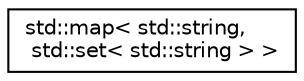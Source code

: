 digraph "Graphical Class Hierarchy"
{
  edge [fontname="Helvetica",fontsize="10",labelfontname="Helvetica",labelfontsize="10"];
  node [fontname="Helvetica",fontsize="10",shape=record];
  rankdir="LR";
  Node0 [label="std::map\< std::string,\l std::set\< std::string \> \>",height=0.2,width=0.4,color="black", fillcolor="white", style="filled",URL="$classstd_1_1map.html"];
}
